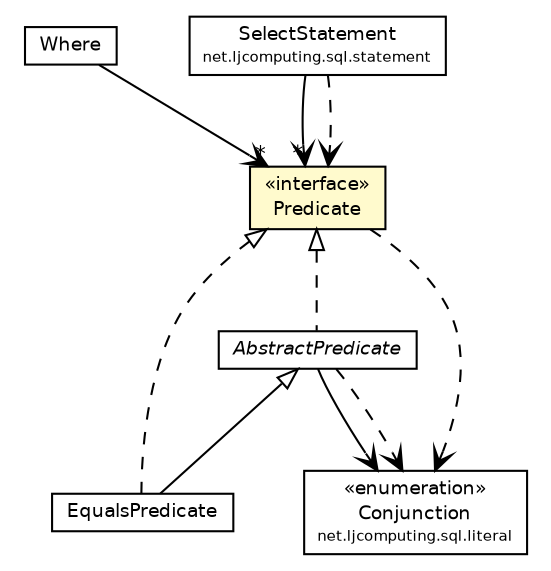 #!/usr/local/bin/dot
#
# Class diagram 
# Generated by UMLGraph version R5_6 (http://www.umlgraph.org/)
#

digraph G {
	edge [fontname="Helvetica",fontsize=10,labelfontname="Helvetica",labelfontsize=10];
	node [fontname="Helvetica",fontsize=10,shape=plaintext];
	nodesep=0.25;
	ranksep=0.5;
	// net.ljcomputing.sql.clause.AbstractPredicate
	c580 [label=<<table title="net.ljcomputing.sql.clause.AbstractPredicate" border="0" cellborder="1" cellspacing="0" cellpadding="2" port="p" href="./AbstractPredicate.html">
		<tr><td><table border="0" cellspacing="0" cellpadding="1">
<tr><td align="center" balign="center"><font face="Helvetica-Oblique"> AbstractPredicate </font></td></tr>
		</table></td></tr>
		</table>>, URL="./AbstractPredicate.html", fontname="Helvetica", fontcolor="black", fontsize=9.0];
	// net.ljcomputing.sql.clause.Where
	c582 [label=<<table title="net.ljcomputing.sql.clause.Where" border="0" cellborder="1" cellspacing="0" cellpadding="2" port="p" href="./Where.html">
		<tr><td><table border="0" cellspacing="0" cellpadding="1">
<tr><td align="center" balign="center"> Where </td></tr>
		</table></td></tr>
		</table>>, URL="./Where.html", fontname="Helvetica", fontcolor="black", fontsize=9.0];
	// net.ljcomputing.sql.clause.EqualsPredicate
	c585 [label=<<table title="net.ljcomputing.sql.clause.EqualsPredicate" border="0" cellborder="1" cellspacing="0" cellpadding="2" port="p" href="./EqualsPredicate.html">
		<tr><td><table border="0" cellspacing="0" cellpadding="1">
<tr><td align="center" balign="center"> EqualsPredicate </td></tr>
		</table></td></tr>
		</table>>, URL="./EqualsPredicate.html", fontname="Helvetica", fontcolor="black", fontsize=9.0];
	// net.ljcomputing.sql.clause.Predicate
	c586 [label=<<table title="net.ljcomputing.sql.clause.Predicate" border="0" cellborder="1" cellspacing="0" cellpadding="2" port="p" bgcolor="lemonChiffon" href="./Predicate.html">
		<tr><td><table border="0" cellspacing="0" cellpadding="1">
<tr><td align="center" balign="center"> &#171;interface&#187; </td></tr>
<tr><td align="center" balign="center"> Predicate </td></tr>
		</table></td></tr>
		</table>>, URL="./Predicate.html", fontname="Helvetica", fontcolor="black", fontsize=9.0];
	// net.ljcomputing.sql.statement.SelectStatement
	c590 [label=<<table title="net.ljcomputing.sql.statement.SelectStatement" border="0" cellborder="1" cellspacing="0" cellpadding="2" port="p" href="../statement/SelectStatement.html">
		<tr><td><table border="0" cellspacing="0" cellpadding="1">
<tr><td align="center" balign="center"> SelectStatement </td></tr>
<tr><td align="center" balign="center"><font point-size="7.0"> net.ljcomputing.sql.statement </font></td></tr>
		</table></td></tr>
		</table>>, URL="../statement/SelectStatement.html", fontname="Helvetica", fontcolor="black", fontsize=9.0];
	// net.ljcomputing.sql.literal.Conjunction
	c601 [label=<<table title="net.ljcomputing.sql.literal.Conjunction" border="0" cellborder="1" cellspacing="0" cellpadding="2" port="p" href="../literal/Conjunction.html">
		<tr><td><table border="0" cellspacing="0" cellpadding="1">
<tr><td align="center" balign="center"> &#171;enumeration&#187; </td></tr>
<tr><td align="center" balign="center"> Conjunction </td></tr>
<tr><td align="center" balign="center"><font point-size="7.0"> net.ljcomputing.sql.literal </font></td></tr>
		</table></td></tr>
		</table>>, URL="../literal/Conjunction.html", fontname="Helvetica", fontcolor="black", fontsize=9.0];
	//net.ljcomputing.sql.clause.AbstractPredicate implements net.ljcomputing.sql.clause.Predicate
	c586:p -> c580:p [dir=back,arrowtail=empty,style=dashed];
	//net.ljcomputing.sql.clause.EqualsPredicate extends net.ljcomputing.sql.clause.AbstractPredicate
	c580:p -> c585:p [dir=back,arrowtail=empty];
	//net.ljcomputing.sql.clause.EqualsPredicate implements net.ljcomputing.sql.clause.Predicate
	c586:p -> c585:p [dir=back,arrowtail=empty,style=dashed];
	// net.ljcomputing.sql.clause.AbstractPredicate NAVASSOC net.ljcomputing.sql.literal.Conjunction
	c580:p -> c601:p [taillabel="", label="", headlabel="", fontname="Helvetica", fontcolor="black", fontsize=10.0, color="black", arrowhead=open];
	// net.ljcomputing.sql.clause.Where NAVASSOC net.ljcomputing.sql.clause.Predicate
	c582:p -> c586:p [taillabel="", label="", headlabel="*", fontname="Helvetica", fontcolor="black", fontsize=10.0, color="black", arrowhead=open];
	// net.ljcomputing.sql.statement.SelectStatement NAVASSOC net.ljcomputing.sql.clause.Predicate
	c590:p -> c586:p [taillabel="", label="", headlabel="*", fontname="Helvetica", fontcolor="black", fontsize=10.0, color="black", arrowhead=open];
	// net.ljcomputing.sql.clause.AbstractPredicate DEPEND net.ljcomputing.sql.literal.Conjunction
	c580:p -> c601:p [taillabel="", label="", headlabel="", fontname="Helvetica", fontcolor="black", fontsize=10.0, color="black", arrowhead=open, style=dashed];
	// net.ljcomputing.sql.clause.Predicate DEPEND net.ljcomputing.sql.literal.Conjunction
	c586:p -> c601:p [taillabel="", label="", headlabel="", fontname="Helvetica", fontcolor="black", fontsize=10.0, color="black", arrowhead=open, style=dashed];
	// net.ljcomputing.sql.statement.SelectStatement DEPEND net.ljcomputing.sql.clause.Predicate
	c590:p -> c586:p [taillabel="", label="", headlabel="", fontname="Helvetica", fontcolor="black", fontsize=10.0, color="black", arrowhead=open, style=dashed];
}

